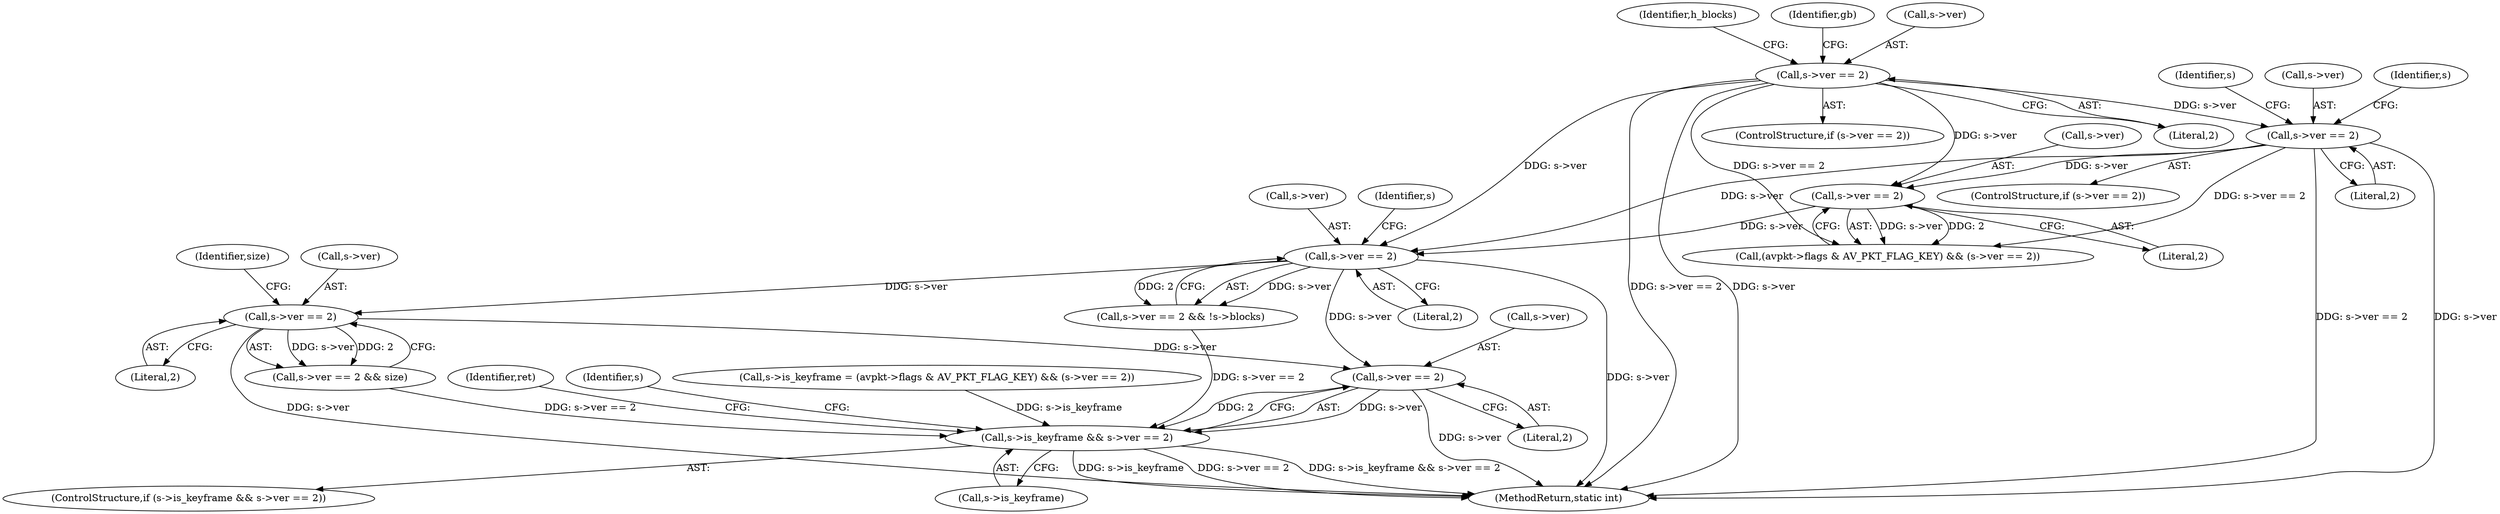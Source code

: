 digraph "0_FFmpeg_880c73cd76109697447fbfbaa8e5ee5683309446@pointer" {
"1001000" [label="(Call,s->ver == 2)"];
"1000511" [label="(Call,s->ver == 2)"];
"1000347" [label="(Call,s->ver == 2)"];
"1000233" [label="(Call,s->ver == 2)"];
"1000478" [label="(Call,s->ver == 2)"];
"1000697" [label="(Call,s->ver == 2)"];
"1000996" [label="(Call,s->is_keyframe && s->ver == 2)"];
"1000479" [label="(Call,s->ver)"];
"1000482" [label="(Literal,2)"];
"1000355" [label="(Identifier,s)"];
"1000515" [label="(Literal,2)"];
"1000232" [label="(ControlStructure,if (s->ver == 2))"];
"1000347" [label="(Call,s->ver == 2)"];
"1000237" [label="(Literal,2)"];
"1000478" [label="(Call,s->ver == 2)"];
"1000264" [label="(Identifier,h_blocks)"];
"1000995" [label="(ControlStructure,if (s->is_keyframe && s->ver == 2))"];
"1000696" [label="(Call,s->ver == 2 && size)"];
"1001004" [label="(Literal,2)"];
"1001066" [label="(Identifier,ret)"];
"1000996" [label="(Call,s->is_keyframe && s->ver == 2)"];
"1000512" [label="(Call,s->ver)"];
"1000511" [label="(Call,s->ver == 2)"];
"1001100" [label="(MethodReturn,static int)"];
"1001009" [label="(Identifier,s)"];
"1000346" [label="(ControlStructure,if (s->ver == 2))"];
"1000701" [label="(Literal,2)"];
"1001001" [label="(Call,s->ver)"];
"1001000" [label="(Call,s->ver == 2)"];
"1000510" [label="(Call,s->ver == 2 && !s->blocks)"];
"1000241" [label="(Identifier,gb)"];
"1000997" [label="(Call,s->is_keyframe)"];
"1000348" [label="(Call,s->ver)"];
"1000698" [label="(Call,s->ver)"];
"1000697" [label="(Call,s->ver == 2)"];
"1000472" [label="(Call,(avpkt->flags & AV_PKT_FLAG_KEY) && (s->ver == 2))"];
"1000233" [label="(Call,s->ver == 2)"];
"1000518" [label="(Identifier,s)"];
"1000234" [label="(Call,s->ver)"];
"1000351" [label="(Literal,2)"];
"1000702" [label="(Identifier,size)"];
"1000468" [label="(Call,s->is_keyframe = (avpkt->flags & AV_PKT_FLAG_KEY) && (s->ver == 2))"];
"1000399" [label="(Identifier,s)"];
"1001000" -> "1000996"  [label="AST: "];
"1001000" -> "1001004"  [label="CFG: "];
"1001001" -> "1001000"  [label="AST: "];
"1001004" -> "1001000"  [label="AST: "];
"1000996" -> "1001000"  [label="CFG: "];
"1001000" -> "1001100"  [label="DDG: s->ver"];
"1001000" -> "1000996"  [label="DDG: s->ver"];
"1001000" -> "1000996"  [label="DDG: 2"];
"1000511" -> "1001000"  [label="DDG: s->ver"];
"1000697" -> "1001000"  [label="DDG: s->ver"];
"1000511" -> "1000510"  [label="AST: "];
"1000511" -> "1000515"  [label="CFG: "];
"1000512" -> "1000511"  [label="AST: "];
"1000515" -> "1000511"  [label="AST: "];
"1000518" -> "1000511"  [label="CFG: "];
"1000510" -> "1000511"  [label="CFG: "];
"1000511" -> "1001100"  [label="DDG: s->ver"];
"1000511" -> "1000510"  [label="DDG: s->ver"];
"1000511" -> "1000510"  [label="DDG: 2"];
"1000347" -> "1000511"  [label="DDG: s->ver"];
"1000478" -> "1000511"  [label="DDG: s->ver"];
"1000233" -> "1000511"  [label="DDG: s->ver"];
"1000511" -> "1000697"  [label="DDG: s->ver"];
"1000347" -> "1000346"  [label="AST: "];
"1000347" -> "1000351"  [label="CFG: "];
"1000348" -> "1000347"  [label="AST: "];
"1000351" -> "1000347"  [label="AST: "];
"1000355" -> "1000347"  [label="CFG: "];
"1000399" -> "1000347"  [label="CFG: "];
"1000347" -> "1001100"  [label="DDG: s->ver"];
"1000347" -> "1001100"  [label="DDG: s->ver == 2"];
"1000233" -> "1000347"  [label="DDG: s->ver"];
"1000347" -> "1000472"  [label="DDG: s->ver == 2"];
"1000347" -> "1000478"  [label="DDG: s->ver"];
"1000233" -> "1000232"  [label="AST: "];
"1000233" -> "1000237"  [label="CFG: "];
"1000234" -> "1000233"  [label="AST: "];
"1000237" -> "1000233"  [label="AST: "];
"1000241" -> "1000233"  [label="CFG: "];
"1000264" -> "1000233"  [label="CFG: "];
"1000233" -> "1001100"  [label="DDG: s->ver == 2"];
"1000233" -> "1001100"  [label="DDG: s->ver"];
"1000233" -> "1000472"  [label="DDG: s->ver == 2"];
"1000233" -> "1000478"  [label="DDG: s->ver"];
"1000478" -> "1000472"  [label="AST: "];
"1000478" -> "1000482"  [label="CFG: "];
"1000479" -> "1000478"  [label="AST: "];
"1000482" -> "1000478"  [label="AST: "];
"1000472" -> "1000478"  [label="CFG: "];
"1000478" -> "1000472"  [label="DDG: s->ver"];
"1000478" -> "1000472"  [label="DDG: 2"];
"1000697" -> "1000696"  [label="AST: "];
"1000697" -> "1000701"  [label="CFG: "];
"1000698" -> "1000697"  [label="AST: "];
"1000701" -> "1000697"  [label="AST: "];
"1000702" -> "1000697"  [label="CFG: "];
"1000696" -> "1000697"  [label="CFG: "];
"1000697" -> "1001100"  [label="DDG: s->ver"];
"1000697" -> "1000696"  [label="DDG: s->ver"];
"1000697" -> "1000696"  [label="DDG: 2"];
"1000996" -> "1000995"  [label="AST: "];
"1000996" -> "1000997"  [label="CFG: "];
"1000997" -> "1000996"  [label="AST: "];
"1001009" -> "1000996"  [label="CFG: "];
"1001066" -> "1000996"  [label="CFG: "];
"1000996" -> "1001100"  [label="DDG: s->is_keyframe && s->ver == 2"];
"1000996" -> "1001100"  [label="DDG: s->is_keyframe"];
"1000996" -> "1001100"  [label="DDG: s->ver == 2"];
"1000468" -> "1000996"  [label="DDG: s->is_keyframe"];
"1000696" -> "1000996"  [label="DDG: s->ver == 2"];
"1000510" -> "1000996"  [label="DDG: s->ver == 2"];
}
